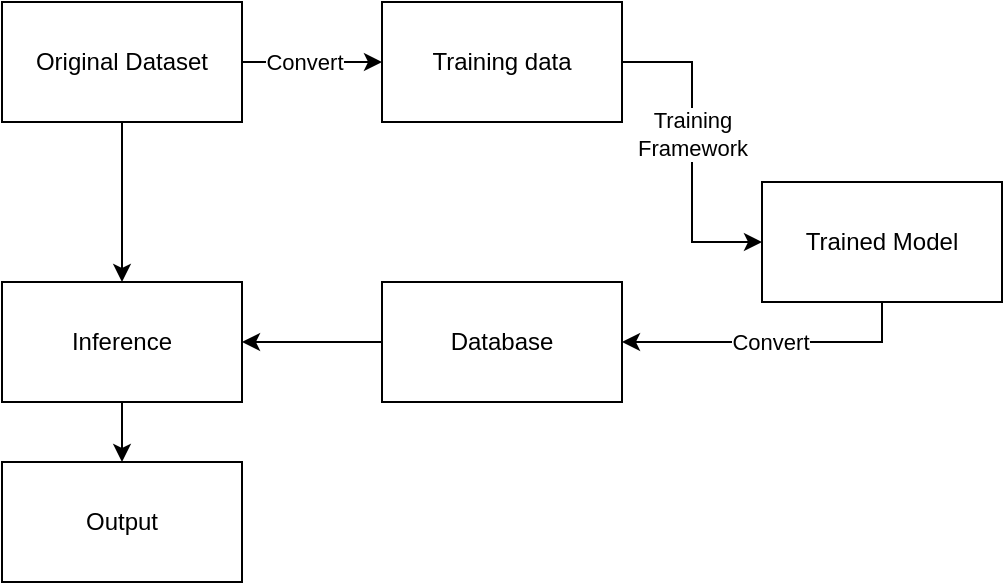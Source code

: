 <mxfile version="20.2.2" type="device"><diagram id="JV8EoO83v7ACHrY5VDAo" name="Pagina-1"><mxGraphModel dx="687" dy="376" grid="1" gridSize="10" guides="1" tooltips="1" connect="1" arrows="1" fold="1" page="1" pageScale="1" pageWidth="827" pageHeight="1169" math="0" shadow="0"><root><mxCell id="0"/><mxCell id="1" parent="0"/><mxCell id="0wxC-j6VfHnpqM6wgPGO-8" style="edgeStyle=orthogonalEdgeStyle;rounded=0;orthogonalLoop=1;jettySize=auto;html=1;exitX=1;exitY=0.5;exitDx=0;exitDy=0;entryX=0;entryY=0.5;entryDx=0;entryDy=0;" parent="1" source="0wxC-j6VfHnpqM6wgPGO-1" target="0wxC-j6VfHnpqM6wgPGO-2" edge="1"><mxGeometry relative="1" as="geometry"/></mxCell><mxCell id="0cEoB0PqurBEUQIDXQUx-2" value="Convert" style="edgeLabel;html=1;align=center;verticalAlign=middle;resizable=0;points=[];" vertex="1" connectable="0" parent="0wxC-j6VfHnpqM6wgPGO-8"><mxGeometry x="0.095" relative="1" as="geometry"><mxPoint x="-8" as="offset"/></mxGeometry></mxCell><mxCell id="0wxC-j6VfHnpqM6wgPGO-13" style="edgeStyle=orthogonalEdgeStyle;rounded=0;orthogonalLoop=1;jettySize=auto;html=1;exitX=0.5;exitY=1;exitDx=0;exitDy=0;" parent="1" source="0wxC-j6VfHnpqM6wgPGO-1" target="0wxC-j6VfHnpqM6wgPGO-5" edge="1"><mxGeometry relative="1" as="geometry"/></mxCell><mxCell id="0wxC-j6VfHnpqM6wgPGO-1" value="Original Dataset" style="rounded=0;whiteSpace=wrap;html=1;" parent="1" vertex="1"><mxGeometry x="180" y="220" width="120" height="60" as="geometry"/></mxCell><mxCell id="0wxC-j6VfHnpqM6wgPGO-9" style="edgeStyle=orthogonalEdgeStyle;rounded=0;orthogonalLoop=1;jettySize=auto;html=1;exitX=1;exitY=0.5;exitDx=0;exitDy=0;entryX=0;entryY=0.5;entryDx=0;entryDy=0;" parent="1" source="0wxC-j6VfHnpqM6wgPGO-2" target="0wxC-j6VfHnpqM6wgPGO-3" edge="1"><mxGeometry relative="1" as="geometry"/></mxCell><mxCell id="0cEoB0PqurBEUQIDXQUx-3" value="Training&lt;br&gt;Framework" style="edgeLabel;html=1;align=center;verticalAlign=middle;resizable=0;points=[];" vertex="1" connectable="0" parent="0wxC-j6VfHnpqM6wgPGO-9"><mxGeometry x="-0.111" relative="1" as="geometry"><mxPoint as="offset"/></mxGeometry></mxCell><mxCell id="0wxC-j6VfHnpqM6wgPGO-2" value="Training data" style="rounded=0;whiteSpace=wrap;html=1;" parent="1" vertex="1"><mxGeometry x="370" y="220" width="120" height="60" as="geometry"/></mxCell><mxCell id="0wxC-j6VfHnpqM6wgPGO-10" style="edgeStyle=orthogonalEdgeStyle;rounded=0;orthogonalLoop=1;jettySize=auto;html=1;exitX=0.5;exitY=1;exitDx=0;exitDy=0;" parent="1" source="0wxC-j6VfHnpqM6wgPGO-3" target="0wxC-j6VfHnpqM6wgPGO-4" edge="1"><mxGeometry relative="1" as="geometry"/></mxCell><mxCell id="0cEoB0PqurBEUQIDXQUx-4" value="Convert" style="edgeLabel;html=1;align=center;verticalAlign=middle;resizable=0;points=[];" vertex="1" connectable="0" parent="0wxC-j6VfHnpqM6wgPGO-10"><mxGeometry x="0.105" relative="1" as="geometry"><mxPoint x="7" as="offset"/></mxGeometry></mxCell><mxCell id="0wxC-j6VfHnpqM6wgPGO-3" value="Trained Model" style="rounded=0;whiteSpace=wrap;html=1;" parent="1" vertex="1"><mxGeometry x="560" y="310" width="120" height="60" as="geometry"/></mxCell><mxCell id="0wxC-j6VfHnpqM6wgPGO-11" style="edgeStyle=orthogonalEdgeStyle;rounded=0;orthogonalLoop=1;jettySize=auto;html=1;exitX=0;exitY=0.5;exitDx=0;exitDy=0;entryX=1;entryY=0.5;entryDx=0;entryDy=0;" parent="1" source="0wxC-j6VfHnpqM6wgPGO-4" target="0wxC-j6VfHnpqM6wgPGO-5" edge="1"><mxGeometry relative="1" as="geometry"/></mxCell><mxCell id="0wxC-j6VfHnpqM6wgPGO-4" value="Database" style="rounded=0;whiteSpace=wrap;html=1;" parent="1" vertex="1"><mxGeometry x="370" y="360" width="120" height="60" as="geometry"/></mxCell><mxCell id="0wxC-j6VfHnpqM6wgPGO-12" style="edgeStyle=orthogonalEdgeStyle;rounded=0;orthogonalLoop=1;jettySize=auto;html=1;exitX=0.5;exitY=1;exitDx=0;exitDy=0;entryX=0.5;entryY=0;entryDx=0;entryDy=0;" parent="1" source="0wxC-j6VfHnpqM6wgPGO-5" target="0wxC-j6VfHnpqM6wgPGO-6" edge="1"><mxGeometry relative="1" as="geometry"/></mxCell><mxCell id="0wxC-j6VfHnpqM6wgPGO-5" value="Inference" style="rounded=0;whiteSpace=wrap;html=1;" parent="1" vertex="1"><mxGeometry x="180" y="360" width="120" height="60" as="geometry"/></mxCell><mxCell id="0wxC-j6VfHnpqM6wgPGO-6" value="Output" style="rounded=0;whiteSpace=wrap;html=1;" parent="1" vertex="1"><mxGeometry x="180" y="450" width="120" height="60" as="geometry"/></mxCell></root></mxGraphModel></diagram></mxfile>